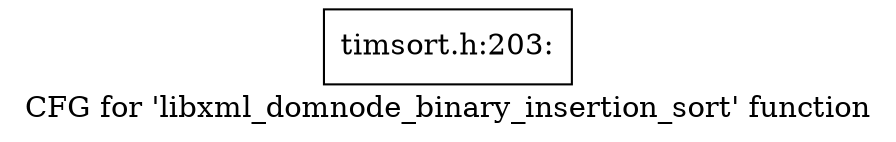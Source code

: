 digraph "CFG for 'libxml_domnode_binary_insertion_sort' function" {
	label="CFG for 'libxml_domnode_binary_insertion_sort' function";

	Node0x4630ae0 [shape=record,label="{timsort.h:203:}"];
}

